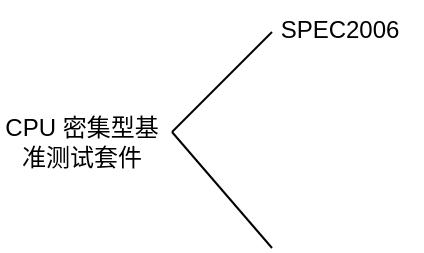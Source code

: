 <mxfile version="25.0.1">
  <diagram name="Page-1" id="GJZcdP-uPZ1s3mMH_IL9">
    <mxGraphModel dx="1144" dy="659" grid="0" gridSize="10" guides="1" tooltips="1" connect="1" arrows="1" fold="1" page="1" pageScale="1" pageWidth="850" pageHeight="1100" math="0" shadow="0">
      <root>
        <mxCell id="0" />
        <mxCell id="1" parent="0" />
        <mxCell id="8mw6TKa8VExpaAhbKWRQ-1" value="CPU 密集型基准测试套件" style="text;html=1;align=center;verticalAlign=middle;whiteSpace=wrap;rounded=0;" vertex="1" parent="1">
          <mxGeometry x="128" y="118" width="82" height="30" as="geometry" />
        </mxCell>
        <mxCell id="8mw6TKa8VExpaAhbKWRQ-2" value="SPEC2006" style="text;html=1;align=center;verticalAlign=middle;whiteSpace=wrap;rounded=0;" vertex="1" parent="1">
          <mxGeometry x="257" y="62" width="82" height="30" as="geometry" />
        </mxCell>
        <mxCell id="8mw6TKa8VExpaAhbKWRQ-3" value="" style="endArrow=none;html=1;rounded=0;" edge="1" parent="1">
          <mxGeometry width="50" height="50" relative="1" as="geometry">
            <mxPoint x="214" y="128" as="sourcePoint" />
            <mxPoint x="264" y="78" as="targetPoint" />
          </mxGeometry>
        </mxCell>
        <mxCell id="8mw6TKa8VExpaAhbKWRQ-4" value="" style="endArrow=none;html=1;rounded=0;" edge="1" parent="1">
          <mxGeometry width="50" height="50" relative="1" as="geometry">
            <mxPoint x="214" y="128" as="sourcePoint" />
            <mxPoint x="264" y="186" as="targetPoint" />
          </mxGeometry>
        </mxCell>
      </root>
    </mxGraphModel>
  </diagram>
</mxfile>
